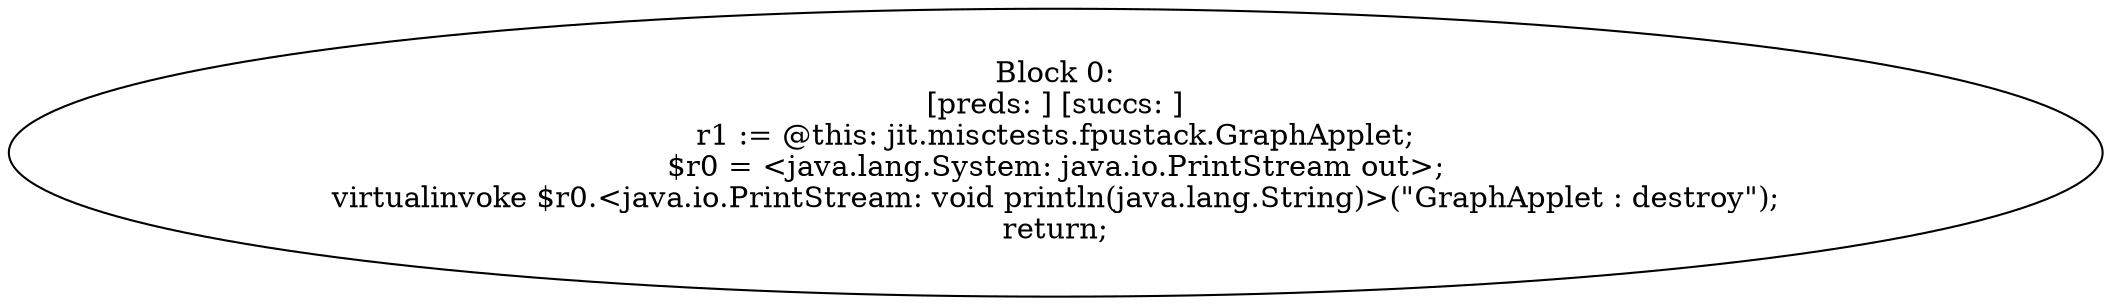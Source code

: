 digraph "unitGraph" {
    "Block 0:
[preds: ] [succs: ]
r1 := @this: jit.misctests.fpustack.GraphApplet;
$r0 = <java.lang.System: java.io.PrintStream out>;
virtualinvoke $r0.<java.io.PrintStream: void println(java.lang.String)>(\"GraphApplet : destroy\");
return;
"
}
